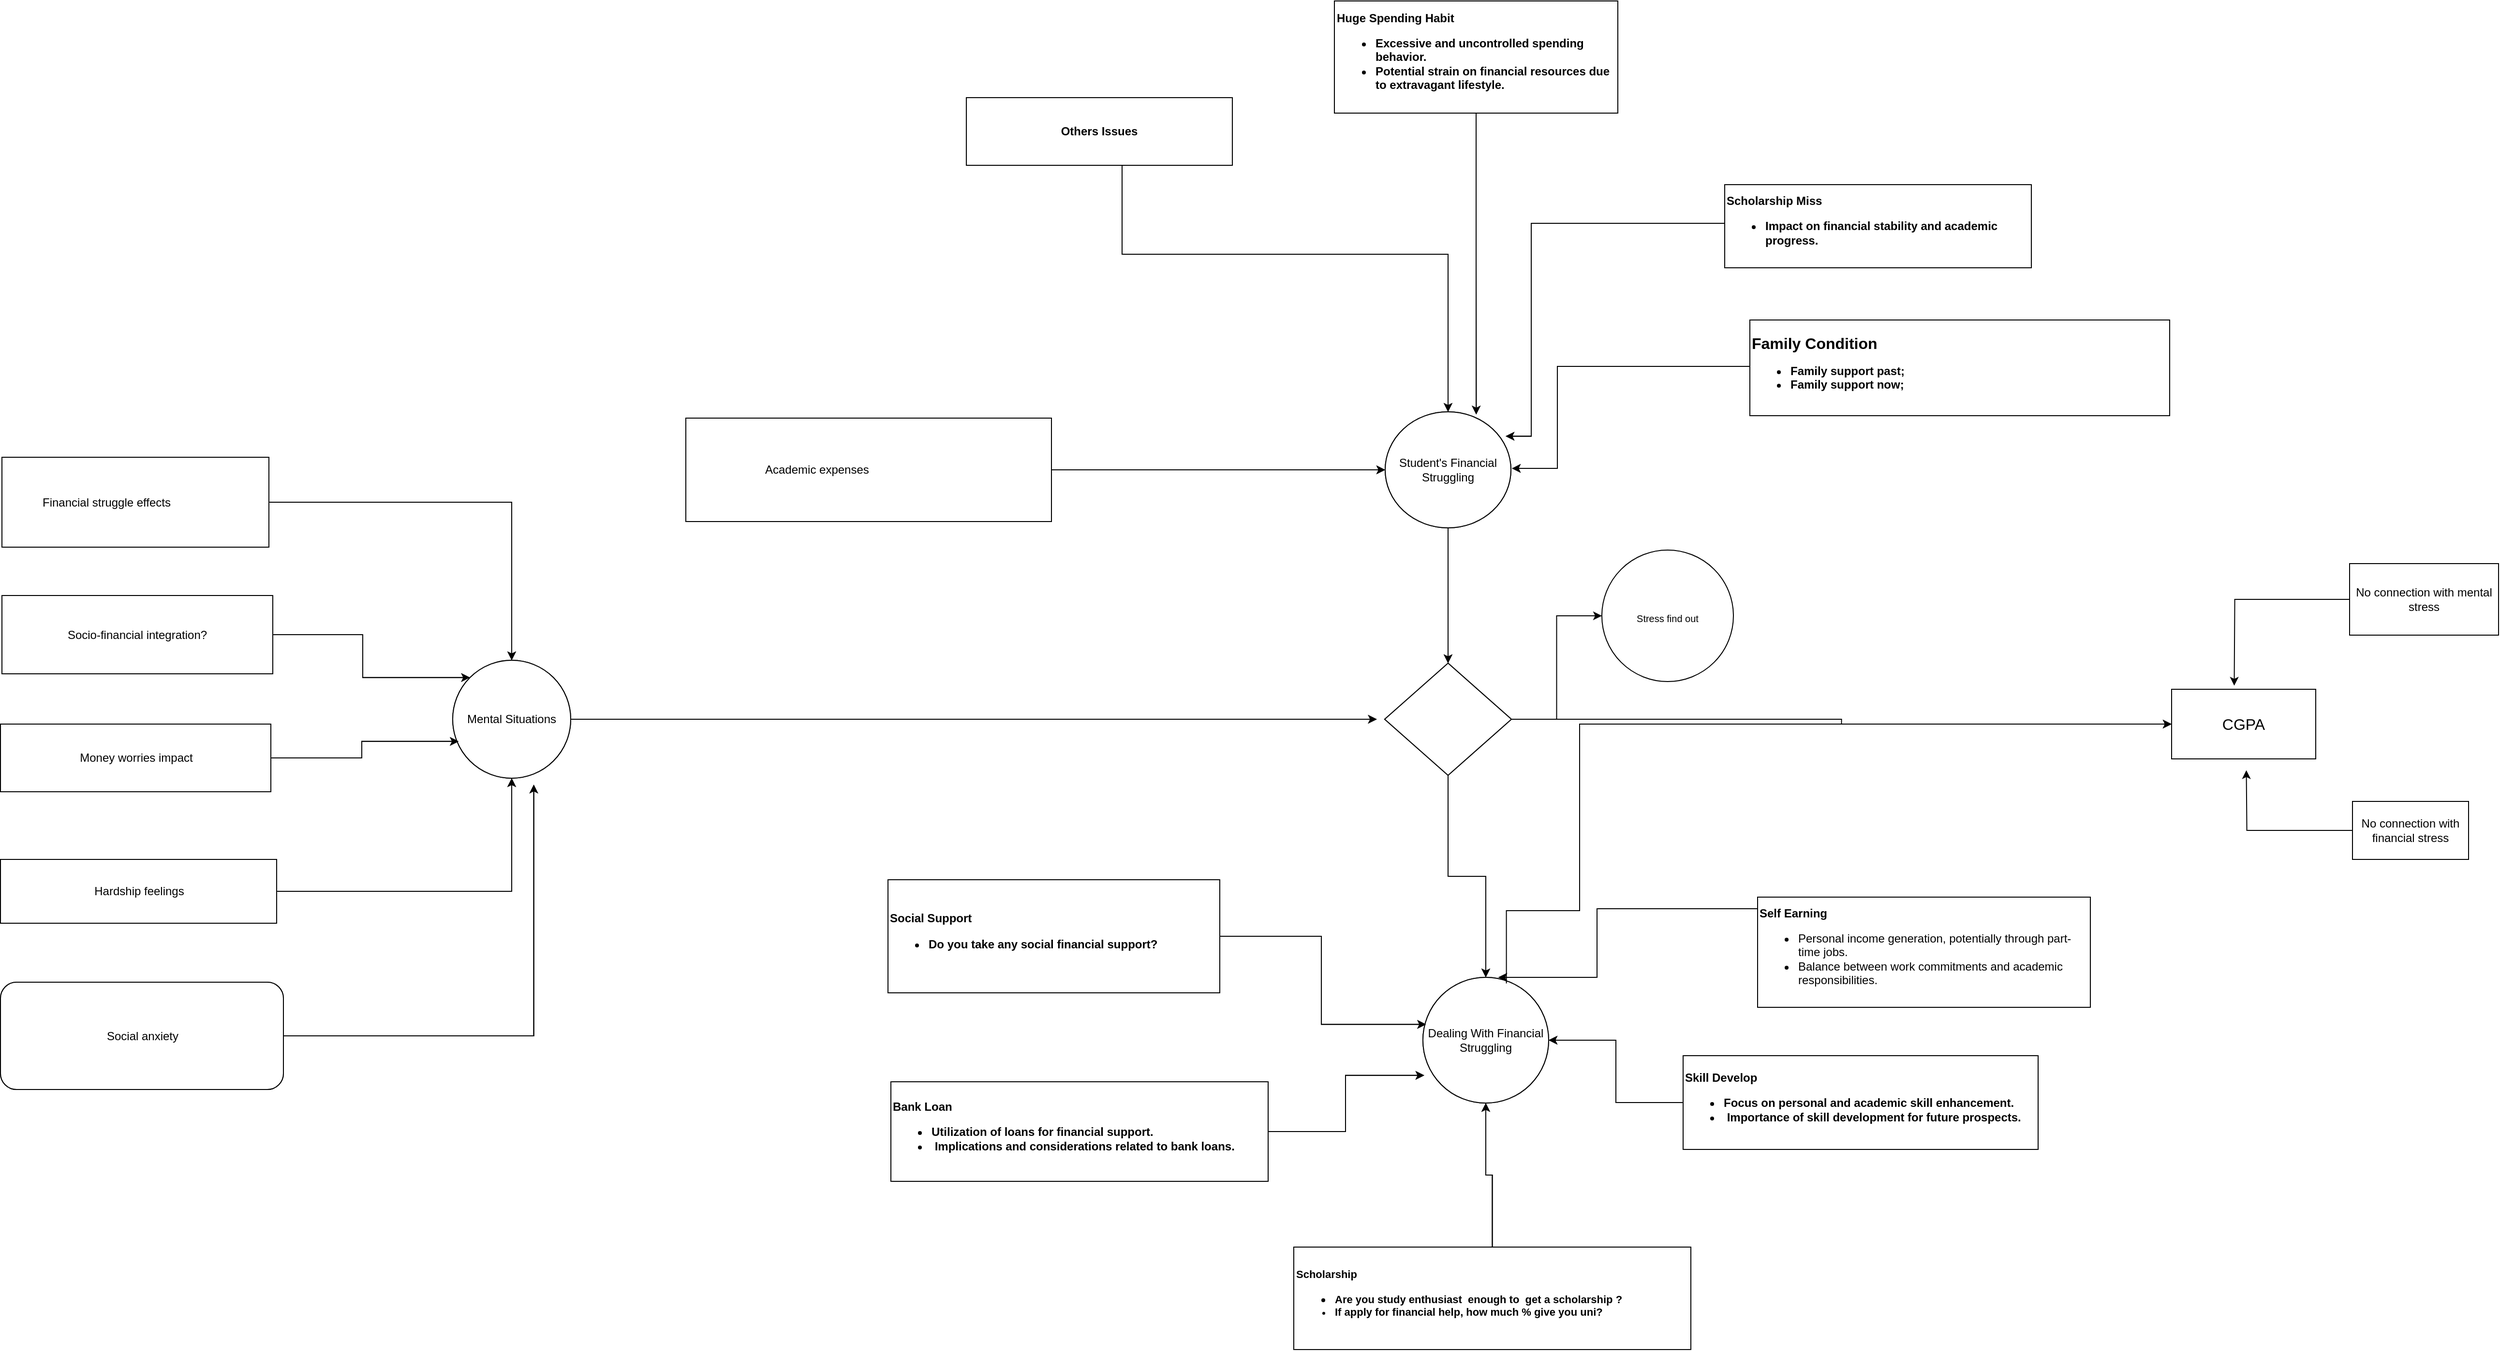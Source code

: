 <mxfile version="22.1.5" type="github">
  <diagram name="Page-1" id="giDHEeXzCqw7Mk6FE-td">
    <mxGraphModel dx="4845" dy="2522" grid="0" gridSize="10" guides="1" tooltips="1" connect="1" arrows="1" fold="1" page="1" pageScale="1" pageWidth="850" pageHeight="1100" math="0" shadow="0">
      <root>
        <mxCell id="0" />
        <mxCell id="1" parent="0" />
        <mxCell id="dNjB-bx8Fn72y2OTrxXD-1" style="edgeStyle=orthogonalEdgeStyle;rounded=0;orthogonalLoop=1;jettySize=auto;html=1;entryX=0.5;entryY=0;entryDx=0;entryDy=0;" parent="1" source="RioY9GQPINJHXDq_88uB-1" target="B3kyMHNOTuuTRi2bmLed-1" edge="1">
          <mxGeometry relative="1" as="geometry" />
        </mxCell>
        <mxCell id="RioY9GQPINJHXDq_88uB-1" value="Student&#39;s Financial Struggling" style="ellipse;whiteSpace=wrap;html=1;" parent="1" vertex="1">
          <mxGeometry x="378" y="385" width="130" height="120" as="geometry" />
        </mxCell>
        <mxCell id="B3kyMHNOTuuTRi2bmLed-5" style="edgeStyle=orthogonalEdgeStyle;rounded=0;orthogonalLoop=1;jettySize=auto;html=1;exitX=0.5;exitY=1;exitDx=0;exitDy=0;" parent="1" source="RioY9GQPINJHXDq_88uB-2" target="RioY9GQPINJHXDq_88uB-1" edge="1">
          <mxGeometry relative="1" as="geometry">
            <mxPoint x="106" y="136" as="sourcePoint" />
            <Array as="points">
              <mxPoint x="106" y="130" />
              <mxPoint x="106" y="222" />
              <mxPoint x="443" y="222" />
            </Array>
          </mxGeometry>
        </mxCell>
        <mxCell id="RioY9GQPINJHXDq_88uB-2" value="&lt;b&gt;Others Issues&lt;/b&gt;" style="rounded=0;whiteSpace=wrap;html=1;" parent="1" vertex="1">
          <mxGeometry x="-55" y="60" width="275" height="70" as="geometry" />
        </mxCell>
        <mxCell id="RioY9GQPINJHXDq_88uB-3" value="&lt;b&gt;Huge Spending Habit&lt;br&gt;&lt;ul&gt;&lt;li&gt;Excessive and uncontrolled spending behavior.&amp;nbsp;&lt;/li&gt;&lt;li&gt;Potential strain on financial resources due to extravagant lifestyle.&lt;/li&gt;&lt;/ul&gt;&lt;/b&gt;" style="rounded=0;whiteSpace=wrap;html=1;align=left;" parent="1" vertex="1">
          <mxGeometry x="325.5" y="-40" width="293" height="116" as="geometry" />
        </mxCell>
        <mxCell id="RioY9GQPINJHXDq_88uB-4" value="&lt;b&gt;Scholarship Miss&lt;/b&gt;&lt;br&gt;&lt;ul&gt;&lt;li&gt;&lt;b&gt;Impact on financial stability and academic progress.&lt;/b&gt;&lt;/li&gt;&lt;/ul&gt;" style="rounded=0;whiteSpace=wrap;html=1;align=left;" parent="1" vertex="1">
          <mxGeometry x="729" y="150" width="317" height="86" as="geometry" />
        </mxCell>
        <mxCell id="B3kyMHNOTuuTRi2bmLed-10" style="edgeStyle=orthogonalEdgeStyle;rounded=0;orthogonalLoop=1;jettySize=auto;html=1;" parent="1" edge="1">
          <mxGeometry relative="1" as="geometry">
            <Array as="points">
              <mxPoint x="556" y="338" />
              <mxPoint x="556" y="444" />
            </Array>
            <mxPoint x="756" y="337.998" as="sourcePoint" />
            <mxPoint x="509.0" y="443.537" as="targetPoint" />
          </mxGeometry>
        </mxCell>
        <mxCell id="RioY9GQPINJHXDq_88uB-6" value="&lt;b style=&quot;&quot;&gt;&lt;span style=&quot;font-size: 16px;&quot;&gt;Family Condition&amp;nbsp;&lt;/span&gt;&lt;br&gt;&lt;ul&gt;&lt;li&gt;&lt;span style=&quot;background-color: transparent; font-family: Arial, sans-serif;&quot;&gt;Family support past;&amp;nbsp;&lt;/span&gt;&lt;br&gt;&lt;/li&gt;&lt;li&gt;&lt;span style=&quot;font-family: Arial, sans-serif; background-color: transparent; font-variant-numeric: normal; font-variant-east-asian: normal; font-variant-alternates: normal; font-variant-position: normal; vertical-align: baseline;&quot;&gt;&lt;font style=&quot;font-size: 12px;&quot;&gt;Family support now;&amp;nbsp;&lt;/font&gt;&lt;/span&gt;&lt;/li&gt;&lt;/ul&gt;&lt;/b&gt;&lt;p style=&quot;line-height: 1.8; margin-left: 144pt; margin-top: 0pt; margin-bottom: 0pt;&quot; dir=&quot;ltr&quot;&gt;&lt;/p&gt;&lt;p style=&quot;line-height: 1.8; margin-left: 144pt; margin-top: 0pt; margin-bottom: 0pt;&quot; dir=&quot;ltr&quot;&gt;&lt;/p&gt;&lt;div style=&quot;&quot;&gt;&lt;/div&gt;&lt;p style=&quot;&quot;&gt;&lt;/p&gt;&lt;p&gt;&lt;/p&gt;&lt;span id=&quot;docs-internal-guid-e3f19381-7fff-3e35-3ddc-5be22db2a7ea&quot;&gt;&lt;/span&gt;" style="rounded=0;whiteSpace=wrap;html=1;align=left;" parent="1" vertex="1">
          <mxGeometry x="755" y="290" width="434" height="99" as="geometry" />
        </mxCell>
        <mxCell id="B3kyMHNOTuuTRi2bmLed-2" style="edgeStyle=orthogonalEdgeStyle;rounded=0;orthogonalLoop=1;jettySize=auto;html=1;entryX=0;entryY=0.5;entryDx=0;entryDy=0;" parent="1" source="RioY9GQPINJHXDq_88uB-8" target="RioY9GQPINJHXDq_88uB-1" edge="1">
          <mxGeometry relative="1" as="geometry" />
        </mxCell>
        <mxCell id="RioY9GQPINJHXDq_88uB-8" value="&lt;b&gt;Study Cost Equipment&lt;/b&gt;&lt;br&gt;&lt;ul&gt;&lt;li&gt;Expenses incurred for study-related equipment such as textbooks and software.&amp;nbsp;&lt;/li&gt;&lt;li&gt;Managing the financial aspect of academic materials.&lt;/li&gt;&lt;/ul&gt;" style="rounded=0;whiteSpace=wrap;html=1;align=left;" parent="1" vertex="1">
          <mxGeometry x="-345" y="391.5" width="378" height="107" as="geometry" />
        </mxCell>
        <mxCell id="RioY9GQPINJHXDq_88uB-9" value="Dealing With Financial Struggling" style="ellipse;whiteSpace=wrap;html=1;aspect=fixed;" parent="1" vertex="1">
          <mxGeometry x="417" y="970" width="130" height="130" as="geometry" />
        </mxCell>
        <mxCell id="dNjB-bx8Fn72y2OTrxXD-19" style="edgeStyle=orthogonalEdgeStyle;rounded=0;orthogonalLoop=1;jettySize=auto;html=1;entryX=0.6;entryY=0;entryDx=0;entryDy=0;entryPerimeter=0;" parent="1" source="RioY9GQPINJHXDq_88uB-10" target="RioY9GQPINJHXDq_88uB-9" edge="1">
          <mxGeometry relative="1" as="geometry">
            <mxPoint x="495" y="959" as="targetPoint" />
            <Array as="points">
              <mxPoint x="597" y="899" />
              <mxPoint x="597" y="970" />
            </Array>
          </mxGeometry>
        </mxCell>
        <mxCell id="RioY9GQPINJHXDq_88uB-10" value="&lt;b&gt;Self Earning&lt;/b&gt;&lt;br&gt;&lt;ul&gt;&lt;li&gt;Personal income generation, potentially through part-time jobs.&amp;nbsp;&lt;/li&gt;&lt;li&gt;Balance between work commitments and academic responsibilities.&lt;/li&gt;&lt;/ul&gt;" style="rounded=0;whiteSpace=wrap;html=1;align=left;" parent="1" vertex="1">
          <mxGeometry x="763" y="887" width="344" height="114" as="geometry" />
        </mxCell>
        <mxCell id="RioY9GQPINJHXDq_88uB-11" value="&lt;b&gt;Social Support&lt;/b&gt;&lt;br&gt;&lt;ul&gt;&lt;li&gt;&lt;b&gt;Do you take any social financial support?&lt;/b&gt;&lt;/li&gt;&lt;/ul&gt;" style="rounded=0;whiteSpace=wrap;html=1;align=left;" parent="1" vertex="1">
          <mxGeometry x="-136" y="869" width="343" height="117" as="geometry" />
        </mxCell>
        <mxCell id="RioY9GQPINJHXDq_88uB-12" value="&lt;b&gt;Bank Loan&lt;/b&gt;&lt;br&gt;&lt;ul style=&quot;&quot;&gt;&lt;li style=&quot;&quot;&gt;&lt;b&gt;Utilization of loans for financial support.&lt;/b&gt;&lt;/li&gt;&lt;li style=&quot;&quot;&gt;&lt;b&gt;&amp;nbsp;Implications and considerations related to bank loans.&lt;/b&gt;&lt;br&gt;&lt;/li&gt;&lt;/ul&gt;" style="rounded=0;whiteSpace=wrap;html=1;align=left;" parent="1" vertex="1">
          <mxGeometry x="-133" y="1078" width="390" height="103" as="geometry" />
        </mxCell>
        <mxCell id="dNjB-bx8Fn72y2OTrxXD-17" style="edgeStyle=orthogonalEdgeStyle;rounded=0;orthogonalLoop=1;jettySize=auto;html=1;entryX=0.5;entryY=1;entryDx=0;entryDy=0;" parent="1" source="RioY9GQPINJHXDq_88uB-16" target="RioY9GQPINJHXDq_88uB-9" edge="1">
          <mxGeometry relative="1" as="geometry" />
        </mxCell>
        <mxCell id="RioY9GQPINJHXDq_88uB-16" value="&lt;b style=&quot;font-size: 11px;&quot;&gt;Scholarship&lt;/b&gt;&lt;br&gt;&lt;ul style=&quot;&quot;&gt;&lt;li style=&quot;&quot;&gt;&lt;b style=&quot;font-size: 11px;&quot;&gt;Are you study &lt;/b&gt;&lt;span style=&quot;font-size: 11px;&quot;&gt;&lt;b&gt;enthusiast&lt;/b&gt;&lt;/span&gt;&lt;b style=&quot;font-size: 11px;&quot;&gt;&amp;nbsp;&amp;nbsp;enough to&amp;nbsp; get a scholarship ?&lt;/b&gt;&lt;br&gt;&lt;/li&gt;&lt;li style=&quot;font-size: 11px; font-weight: bold;&quot;&gt;&lt;b&gt;If apply for financial help, how much % give you uni?&lt;/b&gt;&lt;/li&gt;&lt;/ul&gt;" style="rounded=0;whiteSpace=wrap;html=1;align=left;" parent="1" vertex="1">
          <mxGeometry x="283.5" y="1249" width="410.5" height="106" as="geometry" />
        </mxCell>
        <mxCell id="dNjB-bx8Fn72y2OTrxXD-18" style="edgeStyle=orthogonalEdgeStyle;rounded=0;orthogonalLoop=1;jettySize=auto;html=1;entryX=1;entryY=0.5;entryDx=0;entryDy=0;" parent="1" source="RioY9GQPINJHXDq_88uB-17" target="RioY9GQPINJHXDq_88uB-9" edge="1">
          <mxGeometry relative="1" as="geometry" />
        </mxCell>
        <mxCell id="RioY9GQPINJHXDq_88uB-17" value="&lt;b&gt;Skill Develop&amp;nbsp;&lt;/b&gt;&lt;br&gt;&lt;ul&gt;&lt;li&gt;&lt;b&gt;Focus on personal and academic skill enhancement.&lt;/b&gt;&lt;/li&gt;&lt;li&gt;&lt;b&gt;&amp;nbsp;Importance of skill development for future prospects.&lt;/b&gt;&lt;/li&gt;&lt;/ul&gt;" style="rounded=0;whiteSpace=wrap;html=1;align=left;" parent="1" vertex="1">
          <mxGeometry x="686" y="1051" width="367" height="97" as="geometry" />
        </mxCell>
        <mxCell id="RpPmsFHbcSFzpUeKh4qa-3" style="edgeStyle=orthogonalEdgeStyle;rounded=0;orthogonalLoop=1;jettySize=auto;html=1;entryX=0;entryY=0.5;entryDx=0;entryDy=0;" parent="1" source="B3kyMHNOTuuTRi2bmLed-1" target="6qkeYt31etBt61vRfqYl-1" edge="1">
          <mxGeometry relative="1" as="geometry" />
        </mxCell>
        <mxCell id="RpPmsFHbcSFzpUeKh4qa-4" style="edgeStyle=orthogonalEdgeStyle;rounded=0;orthogonalLoop=1;jettySize=auto;html=1;" parent="1" source="B3kyMHNOTuuTRi2bmLed-1" target="RioY9GQPINJHXDq_88uB-9" edge="1">
          <mxGeometry relative="1" as="geometry" />
        </mxCell>
        <mxCell id="B3kyMHNOTuuTRi2bmLed-1" value="" style="rhombus;whiteSpace=wrap;html=1;" parent="1" vertex="1">
          <mxGeometry x="377.5" y="645" width="131" height="116" as="geometry" />
        </mxCell>
        <mxCell id="B3kyMHNOTuuTRi2bmLed-6" style="edgeStyle=orthogonalEdgeStyle;rounded=0;orthogonalLoop=1;jettySize=auto;html=1;entryX=0.724;entryY=0.023;entryDx=0;entryDy=0;entryPerimeter=0;" parent="1" source="RioY9GQPINJHXDq_88uB-3" target="RioY9GQPINJHXDq_88uB-1" edge="1">
          <mxGeometry relative="1" as="geometry" />
        </mxCell>
        <mxCell id="B3kyMHNOTuuTRi2bmLed-11" style="edgeStyle=orthogonalEdgeStyle;rounded=0;orthogonalLoop=1;jettySize=auto;html=1;entryX=0.958;entryY=0.21;entryDx=0;entryDy=0;entryPerimeter=0;" parent="1" source="RioY9GQPINJHXDq_88uB-4" target="RioY9GQPINJHXDq_88uB-1" edge="1">
          <mxGeometry relative="1" as="geometry">
            <Array as="points">
              <mxPoint x="529" y="190" />
              <mxPoint x="529" y="410" />
            </Array>
          </mxGeometry>
        </mxCell>
        <mxCell id="6qkeYt31etBt61vRfqYl-1" value="CGPA" style="rounded=0;whiteSpace=wrap;html=1;fontSize=16;" parent="1" vertex="1">
          <mxGeometry x="1191" y="672" width="149" height="72" as="geometry" />
        </mxCell>
        <mxCell id="dNjB-bx8Fn72y2OTrxXD-14" style="edgeStyle=orthogonalEdgeStyle;rounded=0;orthogonalLoop=1;jettySize=auto;html=1;" parent="1" source="dNjB-bx8Fn72y2OTrxXD-5" edge="1">
          <mxGeometry relative="1" as="geometry">
            <mxPoint x="369.364" y="703" as="targetPoint" />
          </mxGeometry>
        </mxCell>
        <mxCell id="dNjB-bx8Fn72y2OTrxXD-5" value="Mental Situations" style="ellipse;whiteSpace=wrap;html=1;aspect=fixed;" parent="1" vertex="1">
          <mxGeometry x="-586" y="642" width="122" height="122" as="geometry" />
        </mxCell>
        <mxCell id="dNjB-bx8Fn72y2OTrxXD-11" style="edgeStyle=orthogonalEdgeStyle;rounded=0;orthogonalLoop=1;jettySize=auto;html=1;entryX=0;entryY=0;entryDx=0;entryDy=0;" parent="1" source="dNjB-bx8Fn72y2OTrxXD-6" target="dNjB-bx8Fn72y2OTrxXD-5" edge="1">
          <mxGeometry relative="1" as="geometry" />
        </mxCell>
        <mxCell id="dNjB-bx8Fn72y2OTrxXD-6" value="&lt;b&gt;When it’s hard to pay for things, how does it affect the way you fit in with the university community as a whole?&lt;/b&gt;" style="rounded=0;whiteSpace=wrap;html=1;" parent="1" vertex="1">
          <mxGeometry x="-1052" y="575" width="280" height="81" as="geometry" />
        </mxCell>
        <mxCell id="dNjB-bx8Fn72y2OTrxXD-10" style="edgeStyle=orthogonalEdgeStyle;rounded=0;orthogonalLoop=1;jettySize=auto;html=1;entryX=0.5;entryY=0;entryDx=0;entryDy=0;" parent="1" source="dNjB-bx8Fn72y2OTrxXD-7" target="dNjB-bx8Fn72y2OTrxXD-5" edge="1">
          <mxGeometry relative="1" as="geometry" />
        </mxCell>
        <mxCell id="dNjB-bx8Fn72y2OTrxXD-7" value="&lt;b&gt;When it’s hard to pay for things you need or want, how does that affect you academically?&lt;/b&gt;" style="rounded=0;whiteSpace=wrap;html=1;align=left;" parent="1" vertex="1">
          <mxGeometry x="-1052" y="432" width="276" height="93" as="geometry" />
        </mxCell>
        <mxCell id="dNjB-bx8Fn72y2OTrxXD-8" value="&lt;b&gt;When you’ve had to worry about money, how does this affect your well-being?&lt;/b&gt;" style="rounded=0;whiteSpace=wrap;html=1;" parent="1" vertex="1">
          <mxGeometry x="-1053.5" y="708" width="279.5" height="70" as="geometry" />
        </mxCell>
        <mxCell id="dNjB-bx8Fn72y2OTrxXD-13" style="edgeStyle=orthogonalEdgeStyle;rounded=0;orthogonalLoop=1;jettySize=auto;html=1;entryX=0.5;entryY=1;entryDx=0;entryDy=0;" parent="1" source="dNjB-bx8Fn72y2OTrxXD-9" target="dNjB-bx8Fn72y2OTrxXD-5" edge="1">
          <mxGeometry relative="1" as="geometry">
            <mxPoint x="-527.0" y="780.455" as="targetPoint" />
          </mxGeometry>
        </mxCell>
        <mxCell id="dNjB-bx8Fn72y2OTrxXD-9" value="&lt;b&gt;What does it feel like when it’s hard to pay for things you need or want?&lt;/b&gt;" style="rounded=0;whiteSpace=wrap;html=1;" parent="1" vertex="1">
          <mxGeometry x="-1053.5" y="848" width="285.5" height="66" as="geometry" />
        </mxCell>
        <mxCell id="dNjB-bx8Fn72y2OTrxXD-12" style="edgeStyle=orthogonalEdgeStyle;rounded=0;orthogonalLoop=1;jettySize=auto;html=1;entryX=0.051;entryY=0.688;entryDx=0;entryDy=0;entryPerimeter=0;" parent="1" source="dNjB-bx8Fn72y2OTrxXD-8" target="dNjB-bx8Fn72y2OTrxXD-5" edge="1">
          <mxGeometry relative="1" as="geometry" />
        </mxCell>
        <mxCell id="dNjB-bx8Fn72y2OTrxXD-15" style="edgeStyle=orthogonalEdgeStyle;rounded=0;orthogonalLoop=1;jettySize=auto;html=1;entryX=0.025;entryY=0.374;entryDx=0;entryDy=0;entryPerimeter=0;" parent="1" source="RioY9GQPINJHXDq_88uB-11" target="RioY9GQPINJHXDq_88uB-9" edge="1">
          <mxGeometry relative="1" as="geometry" />
        </mxCell>
        <mxCell id="dNjB-bx8Fn72y2OTrxXD-16" style="edgeStyle=orthogonalEdgeStyle;rounded=0;orthogonalLoop=1;jettySize=auto;html=1;entryX=0.011;entryY=0.78;entryDx=0;entryDy=0;entryPerimeter=0;" parent="1" source="RioY9GQPINJHXDq_88uB-12" target="RioY9GQPINJHXDq_88uB-9" edge="1">
          <mxGeometry relative="1" as="geometry" />
        </mxCell>
        <mxCell id="SSQnsUbayR-saj6jICKZ-1" value="Social&amp;nbsp;anxiety" style="rounded=1;whiteSpace=wrap;html=1;" parent="1" vertex="1">
          <mxGeometry x="-1053.5" y="975" width="292.5" height="111" as="geometry" />
        </mxCell>
        <mxCell id="SSQnsUbayR-saj6jICKZ-2" style="edgeStyle=orthogonalEdgeStyle;rounded=0;orthogonalLoop=1;jettySize=auto;html=1;entryX=0.687;entryY=1.054;entryDx=0;entryDy=0;entryPerimeter=0;" parent="1" source="SSQnsUbayR-saj6jICKZ-1" target="dNjB-bx8Fn72y2OTrxXD-5" edge="1">
          <mxGeometry relative="1" as="geometry" />
        </mxCell>
        <mxCell id="ZdzGuVzVUep0yFsbwotI-1" style="edgeStyle=orthogonalEdgeStyle;rounded=0;orthogonalLoop=1;jettySize=auto;html=1;entryX=0.5;entryY=0;entryDx=0;entryDy=0;" edge="1" parent="1" source="ZdzGuVzVUep0yFsbwotI-2" target="ZdzGuVzVUep0yFsbwotI-23">
          <mxGeometry relative="1" as="geometry" />
        </mxCell>
        <mxCell id="ZdzGuVzVUep0yFsbwotI-2" value="Student&#39;s Financial Struggling" style="ellipse;whiteSpace=wrap;html=1;" vertex="1" parent="1">
          <mxGeometry x="378" y="385" width="130" height="120" as="geometry" />
        </mxCell>
        <mxCell id="ZdzGuVzVUep0yFsbwotI-3" style="edgeStyle=orthogonalEdgeStyle;rounded=0;orthogonalLoop=1;jettySize=auto;html=1;exitX=0.5;exitY=1;exitDx=0;exitDy=0;" edge="1" parent="1" source="ZdzGuVzVUep0yFsbwotI-4" target="ZdzGuVzVUep0yFsbwotI-2">
          <mxGeometry relative="1" as="geometry">
            <mxPoint x="106" y="136" as="sourcePoint" />
            <Array as="points">
              <mxPoint x="106" y="130" />
              <mxPoint x="106" y="222" />
              <mxPoint x="443" y="222" />
            </Array>
          </mxGeometry>
        </mxCell>
        <mxCell id="ZdzGuVzVUep0yFsbwotI-4" value="&lt;b&gt;Others Issues&lt;/b&gt;" style="rounded=0;whiteSpace=wrap;html=1;" vertex="1" parent="1">
          <mxGeometry x="-55" y="60" width="275" height="70" as="geometry" />
        </mxCell>
        <mxCell id="ZdzGuVzVUep0yFsbwotI-5" value="&lt;b&gt;Huge Spending Habit&lt;br&gt;&lt;ul&gt;&lt;li&gt;Excessive and uncontrolled spending behavior.&amp;nbsp;&lt;/li&gt;&lt;li&gt;Potential strain on financial resources due to extravagant lifestyle.&lt;/li&gt;&lt;/ul&gt;&lt;/b&gt;" style="rounded=0;whiteSpace=wrap;html=1;align=left;" vertex="1" parent="1">
          <mxGeometry x="325.5" y="-40" width="293" height="116" as="geometry" />
        </mxCell>
        <mxCell id="ZdzGuVzVUep0yFsbwotI-6" value="&lt;b&gt;Scholarship Miss&lt;/b&gt;&lt;br&gt;&lt;ul&gt;&lt;li&gt;&lt;b&gt;Impact on financial stability and academic progress.&lt;/b&gt;&lt;/li&gt;&lt;/ul&gt;" style="rounded=0;whiteSpace=wrap;html=1;align=left;" vertex="1" parent="1">
          <mxGeometry x="729" y="150" width="317" height="86" as="geometry" />
        </mxCell>
        <mxCell id="ZdzGuVzVUep0yFsbwotI-7" style="edgeStyle=orthogonalEdgeStyle;rounded=0;orthogonalLoop=1;jettySize=auto;html=1;" edge="1" parent="1">
          <mxGeometry relative="1" as="geometry">
            <Array as="points">
              <mxPoint x="556" y="338" />
              <mxPoint x="556" y="444" />
            </Array>
            <mxPoint x="756" y="337.998" as="sourcePoint" />
            <mxPoint x="509.0" y="443.537" as="targetPoint" />
          </mxGeometry>
        </mxCell>
        <mxCell id="ZdzGuVzVUep0yFsbwotI-8" value="&lt;b style=&quot;&quot;&gt;&lt;span style=&quot;font-size: 16px;&quot;&gt;Family Condition&amp;nbsp;&lt;/span&gt;&lt;br&gt;&lt;ul&gt;&lt;li&gt;&lt;span style=&quot;background-color: transparent; font-family: Arial, sans-serif;&quot;&gt;Family support past;&amp;nbsp;&lt;/span&gt;&lt;br&gt;&lt;/li&gt;&lt;li&gt;&lt;span style=&quot;font-family: Arial, sans-serif; background-color: transparent; font-variant-numeric: normal; font-variant-east-asian: normal; font-variant-alternates: normal; font-variant-position: normal; vertical-align: baseline;&quot;&gt;&lt;font style=&quot;font-size: 12px;&quot;&gt;Family support now;&amp;nbsp;&lt;/font&gt;&lt;/span&gt;&lt;/li&gt;&lt;/ul&gt;&lt;/b&gt;&lt;p style=&quot;line-height: 1.8; margin-left: 144pt; margin-top: 0pt; margin-bottom: 0pt;&quot; dir=&quot;ltr&quot;&gt;&lt;/p&gt;&lt;p style=&quot;line-height: 1.8; margin-left: 144pt; margin-top: 0pt; margin-bottom: 0pt;&quot; dir=&quot;ltr&quot;&gt;&lt;/p&gt;&lt;div style=&quot;&quot;&gt;&lt;/div&gt;&lt;p style=&quot;&quot;&gt;&lt;/p&gt;&lt;p&gt;&lt;/p&gt;&lt;span id=&quot;docs-internal-guid-e3f19381-7fff-3e35-3ddc-5be22db2a7ea&quot;&gt;&lt;/span&gt;" style="rounded=0;whiteSpace=wrap;html=1;align=left;" vertex="1" parent="1">
          <mxGeometry x="755" y="290" width="434" height="99" as="geometry" />
        </mxCell>
        <mxCell id="ZdzGuVzVUep0yFsbwotI-9" style="edgeStyle=orthogonalEdgeStyle;rounded=0;orthogonalLoop=1;jettySize=auto;html=1;entryX=0;entryY=0.5;entryDx=0;entryDy=0;" edge="1" parent="1" source="ZdzGuVzVUep0yFsbwotI-10" target="ZdzGuVzVUep0yFsbwotI-2">
          <mxGeometry relative="1" as="geometry" />
        </mxCell>
        <mxCell id="ZdzGuVzVUep0yFsbwotI-10" value="&lt;blockquote style=&quot;margin: 0 0 0 40px; border: none; padding: 0px;&quot;&gt;&lt;blockquote style=&quot;margin: 0 0 0 40px; border: none; padding: 0px;&quot;&gt;Academic expenses&lt;/blockquote&gt;&lt;/blockquote&gt;" style="rounded=0;whiteSpace=wrap;html=1;align=left;" vertex="1" parent="1">
          <mxGeometry x="-345" y="391.5" width="378" height="107" as="geometry" />
        </mxCell>
        <mxCell id="ZdzGuVzVUep0yFsbwotI-11" value="Dealing With Financial Struggling" style="ellipse;whiteSpace=wrap;html=1;aspect=fixed;" vertex="1" parent="1">
          <mxGeometry x="417" y="970" width="130" height="130" as="geometry" />
        </mxCell>
        <mxCell id="ZdzGuVzVUep0yFsbwotI-12" style="edgeStyle=orthogonalEdgeStyle;rounded=0;orthogonalLoop=1;jettySize=auto;html=1;entryX=0.6;entryY=0;entryDx=0;entryDy=0;entryPerimeter=0;" edge="1" parent="1" source="ZdzGuVzVUep0yFsbwotI-13" target="ZdzGuVzVUep0yFsbwotI-11">
          <mxGeometry relative="1" as="geometry">
            <mxPoint x="495" y="959" as="targetPoint" />
            <Array as="points">
              <mxPoint x="597" y="899" />
              <mxPoint x="597" y="970" />
            </Array>
          </mxGeometry>
        </mxCell>
        <mxCell id="ZdzGuVzVUep0yFsbwotI-13" value="&lt;b&gt;Self Earning&lt;/b&gt;&lt;br&gt;&lt;ul&gt;&lt;li&gt;Personal income generation, potentially through part-time jobs.&amp;nbsp;&lt;/li&gt;&lt;li&gt;Balance between work commitments and academic responsibilities.&lt;/li&gt;&lt;/ul&gt;" style="rounded=0;whiteSpace=wrap;html=1;align=left;" vertex="1" parent="1">
          <mxGeometry x="763" y="887" width="344" height="114" as="geometry" />
        </mxCell>
        <mxCell id="ZdzGuVzVUep0yFsbwotI-14" value="&lt;b&gt;Social Support&lt;/b&gt;&lt;br&gt;&lt;ul&gt;&lt;li&gt;&lt;b&gt;Do you take any social financial support?&lt;/b&gt;&lt;/li&gt;&lt;/ul&gt;" style="rounded=0;whiteSpace=wrap;html=1;align=left;" vertex="1" parent="1">
          <mxGeometry x="-136" y="869" width="343" height="117" as="geometry" />
        </mxCell>
        <mxCell id="ZdzGuVzVUep0yFsbwotI-15" value="&lt;b&gt;Bank Loan&lt;/b&gt;&lt;br&gt;&lt;ul style=&quot;&quot;&gt;&lt;li style=&quot;&quot;&gt;&lt;b&gt;Utilization of loans for financial support.&lt;/b&gt;&lt;/li&gt;&lt;li style=&quot;&quot;&gt;&lt;b&gt;&amp;nbsp;Implications and considerations related to bank loans.&lt;/b&gt;&lt;br&gt;&lt;/li&gt;&lt;/ul&gt;" style="rounded=0;whiteSpace=wrap;html=1;align=left;" vertex="1" parent="1">
          <mxGeometry x="-133" y="1078" width="390" height="103" as="geometry" />
        </mxCell>
        <mxCell id="ZdzGuVzVUep0yFsbwotI-16" style="edgeStyle=orthogonalEdgeStyle;rounded=0;orthogonalLoop=1;jettySize=auto;html=1;entryX=0.5;entryY=1;entryDx=0;entryDy=0;" edge="1" parent="1" source="ZdzGuVzVUep0yFsbwotI-17" target="ZdzGuVzVUep0yFsbwotI-11">
          <mxGeometry relative="1" as="geometry" />
        </mxCell>
        <mxCell id="ZdzGuVzVUep0yFsbwotI-17" value="&lt;b style=&quot;font-size: 11px;&quot;&gt;Scholarship&lt;/b&gt;&lt;br&gt;&lt;ul style=&quot;&quot;&gt;&lt;li style=&quot;&quot;&gt;&lt;b style=&quot;font-size: 11px;&quot;&gt;Are you study &lt;/b&gt;&lt;span style=&quot;font-size: 11px;&quot;&gt;&lt;b&gt;enthusiast&lt;/b&gt;&lt;/span&gt;&lt;b style=&quot;font-size: 11px;&quot;&gt;&amp;nbsp;&amp;nbsp;enough to&amp;nbsp; get a scholarship ?&lt;/b&gt;&lt;br&gt;&lt;/li&gt;&lt;li style=&quot;font-size: 11px; font-weight: bold;&quot;&gt;&lt;b&gt;If apply for financial help, how much % give you uni?&lt;/b&gt;&lt;/li&gt;&lt;/ul&gt;" style="rounded=0;whiteSpace=wrap;html=1;align=left;" vertex="1" parent="1">
          <mxGeometry x="283.5" y="1249" width="410.5" height="106" as="geometry" />
        </mxCell>
        <mxCell id="ZdzGuVzVUep0yFsbwotI-18" style="edgeStyle=orthogonalEdgeStyle;rounded=0;orthogonalLoop=1;jettySize=auto;html=1;entryX=1;entryY=0.5;entryDx=0;entryDy=0;" edge="1" parent="1" source="ZdzGuVzVUep0yFsbwotI-19" target="ZdzGuVzVUep0yFsbwotI-11">
          <mxGeometry relative="1" as="geometry" />
        </mxCell>
        <mxCell id="ZdzGuVzVUep0yFsbwotI-19" value="&lt;b&gt;Skill Develop&amp;nbsp;&lt;/b&gt;&lt;br&gt;&lt;ul&gt;&lt;li&gt;&lt;b&gt;Focus on personal and academic skill enhancement.&lt;/b&gt;&lt;/li&gt;&lt;li&gt;&lt;b&gt;&amp;nbsp;Importance of skill development for future prospects.&lt;/b&gt;&lt;/li&gt;&lt;/ul&gt;" style="rounded=0;whiteSpace=wrap;html=1;align=left;" vertex="1" parent="1">
          <mxGeometry x="686" y="1051" width="367" height="97" as="geometry" />
        </mxCell>
        <mxCell id="ZdzGuVzVUep0yFsbwotI-20" style="edgeStyle=orthogonalEdgeStyle;rounded=0;orthogonalLoop=1;jettySize=auto;html=1;entryX=0;entryY=0.5;entryDx=0;entryDy=0;exitX=0.664;exitY=0.048;exitDx=0;exitDy=0;exitPerimeter=0;" edge="1" parent="1" source="ZdzGuVzVUep0yFsbwotI-11" target="ZdzGuVzVUep0yFsbwotI-26">
          <mxGeometry relative="1" as="geometry">
            <Array as="points">
              <mxPoint x="503" y="901" />
              <mxPoint x="579" y="901" />
              <mxPoint x="579" y="708" />
            </Array>
          </mxGeometry>
        </mxCell>
        <mxCell id="ZdzGuVzVUep0yFsbwotI-21" style="edgeStyle=orthogonalEdgeStyle;rounded=0;orthogonalLoop=1;jettySize=auto;html=1;" edge="1" parent="1" source="ZdzGuVzVUep0yFsbwotI-23" target="ZdzGuVzVUep0yFsbwotI-11">
          <mxGeometry relative="1" as="geometry" />
        </mxCell>
        <mxCell id="ZdzGuVzVUep0yFsbwotI-22" style="edgeStyle=orthogonalEdgeStyle;rounded=0;orthogonalLoop=1;jettySize=auto;html=1;entryX=0;entryY=0.5;entryDx=0;entryDy=0;" edge="1" parent="1" source="ZdzGuVzVUep0yFsbwotI-23" target="ZdzGuVzVUep0yFsbwotI-45">
          <mxGeometry relative="1" as="geometry" />
        </mxCell>
        <mxCell id="ZdzGuVzVUep0yFsbwotI-23" value="" style="rhombus;whiteSpace=wrap;html=1;" vertex="1" parent="1">
          <mxGeometry x="377.5" y="645" width="131" height="116" as="geometry" />
        </mxCell>
        <mxCell id="ZdzGuVzVUep0yFsbwotI-24" style="edgeStyle=orthogonalEdgeStyle;rounded=0;orthogonalLoop=1;jettySize=auto;html=1;entryX=0.724;entryY=0.023;entryDx=0;entryDy=0;entryPerimeter=0;" edge="1" parent="1" source="ZdzGuVzVUep0yFsbwotI-5" target="ZdzGuVzVUep0yFsbwotI-2">
          <mxGeometry relative="1" as="geometry" />
        </mxCell>
        <mxCell id="ZdzGuVzVUep0yFsbwotI-25" style="edgeStyle=orthogonalEdgeStyle;rounded=0;orthogonalLoop=1;jettySize=auto;html=1;entryX=0.958;entryY=0.21;entryDx=0;entryDy=0;entryPerimeter=0;" edge="1" parent="1" source="ZdzGuVzVUep0yFsbwotI-6" target="ZdzGuVzVUep0yFsbwotI-2">
          <mxGeometry relative="1" as="geometry">
            <Array as="points">
              <mxPoint x="529" y="190" />
              <mxPoint x="529" y="410" />
            </Array>
          </mxGeometry>
        </mxCell>
        <mxCell id="ZdzGuVzVUep0yFsbwotI-26" value="CGPA" style="rounded=0;whiteSpace=wrap;html=1;fontSize=16;" vertex="1" parent="1">
          <mxGeometry x="1191" y="672" width="149" height="72" as="geometry" />
        </mxCell>
        <mxCell id="ZdzGuVzVUep0yFsbwotI-27" style="edgeStyle=orthogonalEdgeStyle;rounded=0;orthogonalLoop=1;jettySize=auto;html=1;" edge="1" parent="1" source="ZdzGuVzVUep0yFsbwotI-28">
          <mxGeometry relative="1" as="geometry">
            <mxPoint x="369.364" y="703" as="targetPoint" />
          </mxGeometry>
        </mxCell>
        <mxCell id="ZdzGuVzVUep0yFsbwotI-28" value="Mental Situations" style="ellipse;whiteSpace=wrap;html=1;aspect=fixed;" vertex="1" parent="1">
          <mxGeometry x="-586" y="642" width="122" height="122" as="geometry" />
        </mxCell>
        <mxCell id="ZdzGuVzVUep0yFsbwotI-29" style="edgeStyle=orthogonalEdgeStyle;rounded=0;orthogonalLoop=1;jettySize=auto;html=1;entryX=0;entryY=0;entryDx=0;entryDy=0;" edge="1" parent="1" source="ZdzGuVzVUep0yFsbwotI-30" target="ZdzGuVzVUep0yFsbwotI-28">
          <mxGeometry relative="1" as="geometry" />
        </mxCell>
        <mxCell id="ZdzGuVzVUep0yFsbwotI-30" value="Socio-financial integration?" style="rounded=0;whiteSpace=wrap;html=1;" vertex="1" parent="1">
          <mxGeometry x="-1052" y="575" width="280" height="81" as="geometry" />
        </mxCell>
        <mxCell id="ZdzGuVzVUep0yFsbwotI-31" style="edgeStyle=orthogonalEdgeStyle;rounded=0;orthogonalLoop=1;jettySize=auto;html=1;entryX=0.5;entryY=0;entryDx=0;entryDy=0;" edge="1" parent="1" source="ZdzGuVzVUep0yFsbwotI-32" target="ZdzGuVzVUep0yFsbwotI-28">
          <mxGeometry relative="1" as="geometry" />
        </mxCell>
        <mxCell id="ZdzGuVzVUep0yFsbwotI-32" value="&lt;blockquote style=&quot;margin: 0 0 0 40px; border: none; padding: 0px;&quot;&gt;Financial struggle effects&lt;/blockquote&gt;" style="rounded=0;whiteSpace=wrap;html=1;align=left;" vertex="1" parent="1">
          <mxGeometry x="-1052" y="432" width="276" height="93" as="geometry" />
        </mxCell>
        <mxCell id="ZdzGuVzVUep0yFsbwotI-33" value="Money worries impact" style="rounded=0;whiteSpace=wrap;html=1;" vertex="1" parent="1">
          <mxGeometry x="-1053.5" y="708" width="279.5" height="70" as="geometry" />
        </mxCell>
        <mxCell id="ZdzGuVzVUep0yFsbwotI-34" style="edgeStyle=orthogonalEdgeStyle;rounded=0;orthogonalLoop=1;jettySize=auto;html=1;entryX=0.5;entryY=1;entryDx=0;entryDy=0;" edge="1" parent="1" source="ZdzGuVzVUep0yFsbwotI-35" target="ZdzGuVzVUep0yFsbwotI-28">
          <mxGeometry relative="1" as="geometry">
            <mxPoint x="-527.0" y="780.455" as="targetPoint" />
          </mxGeometry>
        </mxCell>
        <mxCell id="ZdzGuVzVUep0yFsbwotI-35" value="Hardship feelings" style="rounded=0;whiteSpace=wrap;html=1;" vertex="1" parent="1">
          <mxGeometry x="-1053.5" y="848" width="285.5" height="66" as="geometry" />
        </mxCell>
        <mxCell id="ZdzGuVzVUep0yFsbwotI-36" style="edgeStyle=orthogonalEdgeStyle;rounded=0;orthogonalLoop=1;jettySize=auto;html=1;entryX=0.051;entryY=0.688;entryDx=0;entryDy=0;entryPerimeter=0;" edge="1" parent="1" source="ZdzGuVzVUep0yFsbwotI-33" target="ZdzGuVzVUep0yFsbwotI-28">
          <mxGeometry relative="1" as="geometry" />
        </mxCell>
        <mxCell id="ZdzGuVzVUep0yFsbwotI-37" style="edgeStyle=orthogonalEdgeStyle;rounded=0;orthogonalLoop=1;jettySize=auto;html=1;entryX=0.025;entryY=0.374;entryDx=0;entryDy=0;entryPerimeter=0;" edge="1" parent="1" source="ZdzGuVzVUep0yFsbwotI-14" target="ZdzGuVzVUep0yFsbwotI-11">
          <mxGeometry relative="1" as="geometry" />
        </mxCell>
        <mxCell id="ZdzGuVzVUep0yFsbwotI-38" style="edgeStyle=orthogonalEdgeStyle;rounded=0;orthogonalLoop=1;jettySize=auto;html=1;entryX=0.011;entryY=0.78;entryDx=0;entryDy=0;entryPerimeter=0;" edge="1" parent="1" source="ZdzGuVzVUep0yFsbwotI-15" target="ZdzGuVzVUep0yFsbwotI-11">
          <mxGeometry relative="1" as="geometry" />
        </mxCell>
        <mxCell id="ZdzGuVzVUep0yFsbwotI-39" value="Social&amp;nbsp;anxiety" style="rounded=1;whiteSpace=wrap;html=1;" vertex="1" parent="1">
          <mxGeometry x="-1053.5" y="975" width="292.5" height="111" as="geometry" />
        </mxCell>
        <mxCell id="ZdzGuVzVUep0yFsbwotI-40" style="edgeStyle=orthogonalEdgeStyle;rounded=0;orthogonalLoop=1;jettySize=auto;html=1;entryX=0.687;entryY=1.054;entryDx=0;entryDy=0;entryPerimeter=0;" edge="1" parent="1" source="ZdzGuVzVUep0yFsbwotI-39" target="ZdzGuVzVUep0yFsbwotI-28">
          <mxGeometry relative="1" as="geometry" />
        </mxCell>
        <mxCell id="ZdzGuVzVUep0yFsbwotI-41" style="edgeStyle=orthogonalEdgeStyle;rounded=0;orthogonalLoop=1;jettySize=auto;html=1;" edge="1" parent="1" source="ZdzGuVzVUep0yFsbwotI-42">
          <mxGeometry relative="1" as="geometry">
            <mxPoint x="1255.75" y="668.25" as="targetPoint" />
          </mxGeometry>
        </mxCell>
        <mxCell id="ZdzGuVzVUep0yFsbwotI-42" value="No connection with mental stress" style="rounded=0;whiteSpace=wrap;html=1;" vertex="1" parent="1">
          <mxGeometry x="1375" y="542" width="154" height="74" as="geometry" />
        </mxCell>
        <mxCell id="ZdzGuVzVUep0yFsbwotI-43" style="edgeStyle=orthogonalEdgeStyle;rounded=0;orthogonalLoop=1;jettySize=auto;html=1;" edge="1" parent="1" source="ZdzGuVzVUep0yFsbwotI-44">
          <mxGeometry relative="1" as="geometry">
            <mxPoint x="1268.25" y="755.75" as="targetPoint" />
          </mxGeometry>
        </mxCell>
        <mxCell id="ZdzGuVzVUep0yFsbwotI-44" value="No connection with financial stress" style="rounded=0;whiteSpace=wrap;html=1;" vertex="1" parent="1">
          <mxGeometry x="1378" y="788" width="120" height="60" as="geometry" />
        </mxCell>
        <mxCell id="ZdzGuVzVUep0yFsbwotI-45" value="&lt;sub&gt;Stress find out&lt;/sub&gt;" style="ellipse;whiteSpace=wrap;html=1;aspect=fixed;" vertex="1" parent="1">
          <mxGeometry x="602" y="528" width="136" height="136" as="geometry" />
        </mxCell>
      </root>
    </mxGraphModel>
  </diagram>
</mxfile>
